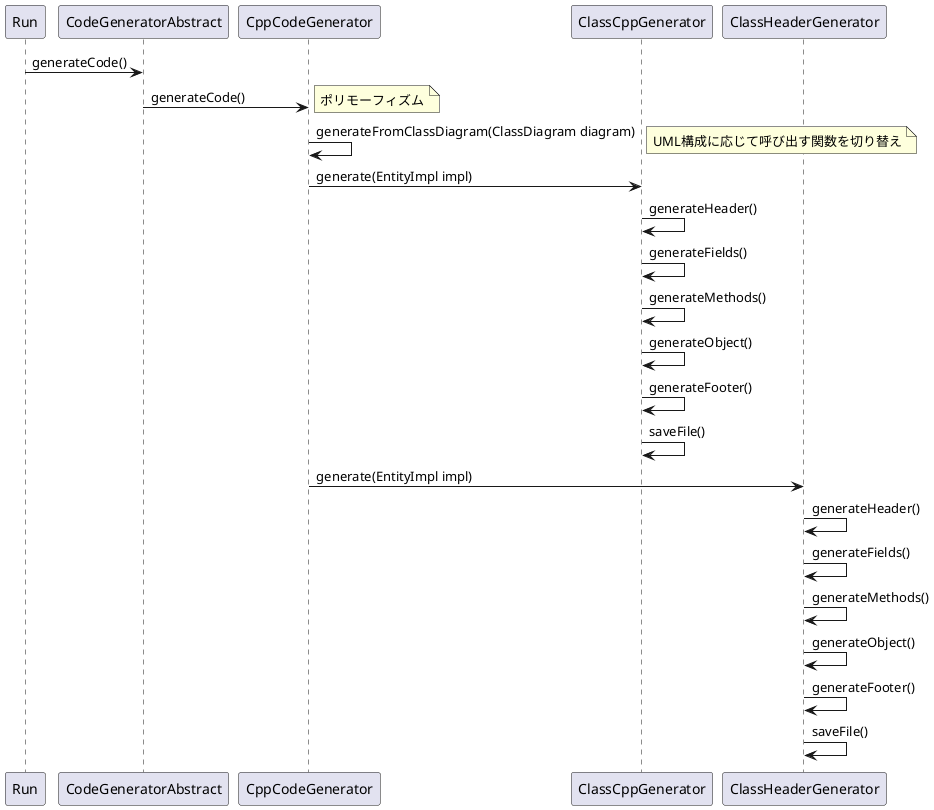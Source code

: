 @startuml

Run -> CodeGeneratorAbstract: generateCode()
CodeGeneratorAbstract -> CppCodeGenerator: generateCode()
note right: ポリモーフィズム
CppCodeGenerator -> CppCodeGenerator: generateFromClassDiagram(ClassDiagram diagram)
note right: UML構成に応じて呼び出す関数を切り替え
CppCodeGenerator -> ClassCppGenerator: generate(EntityImpl impl)
ClassCppGenerator -> ClassCppGenerator: generateHeader()
ClassCppGenerator -> ClassCppGenerator: generateFields()
ClassCppGenerator -> ClassCppGenerator: generateMethods()
ClassCppGenerator -> ClassCppGenerator: generateObject()
ClassCppGenerator -> ClassCppGenerator: generateFooter()
ClassCppGenerator -> ClassCppGenerator: saveFile()
CppCodeGenerator -> ClassHeaderGenerator: generate(EntityImpl impl)
ClassHeaderGenerator -> ClassHeaderGenerator: generateHeader()
ClassHeaderGenerator -> ClassHeaderGenerator: generateFields()
ClassHeaderGenerator -> ClassHeaderGenerator: generateMethods()
ClassHeaderGenerator -> ClassHeaderGenerator: generateObject()
ClassHeaderGenerator -> ClassHeaderGenerator: generateFooter()
ClassHeaderGenerator -> ClassHeaderGenerator: saveFile()

@enduml